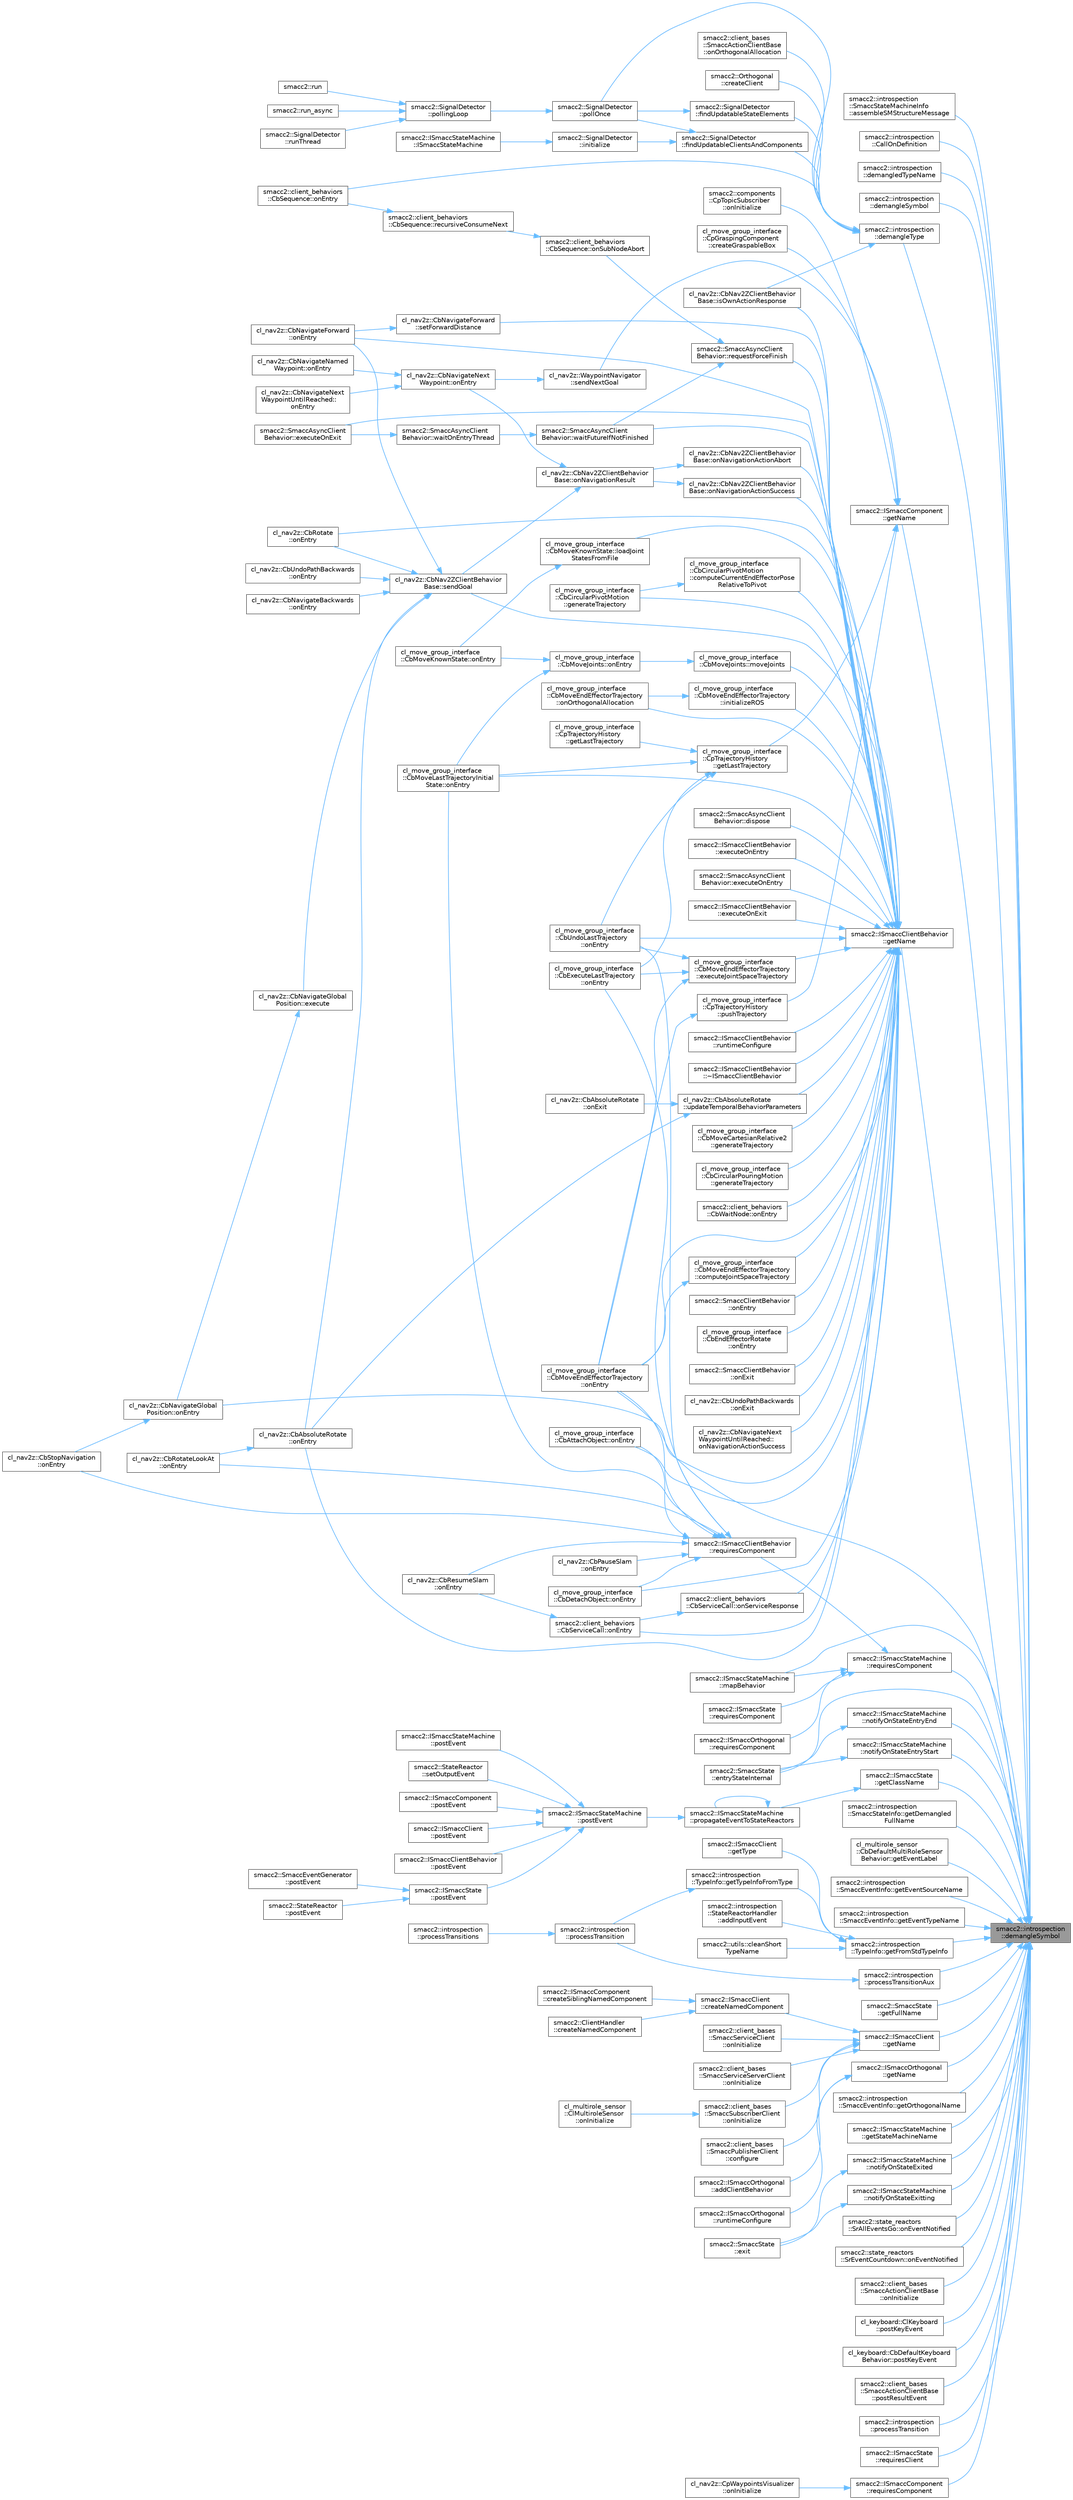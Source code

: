 digraph "smacc2::introspection::demangleSymbol"
{
 // LATEX_PDF_SIZE
  bgcolor="transparent";
  edge [fontname=Helvetica,fontsize=10,labelfontname=Helvetica,labelfontsize=10];
  node [fontname=Helvetica,fontsize=10,shape=box,height=0.2,width=0.4];
  rankdir="RL";
  Node1 [label="smacc2::introspection\l::demangleSymbol",height=0.2,width=0.4,color="gray40", fillcolor="grey60", style="filled", fontcolor="black",tooltip=" "];
  Node1 -> Node2 [dir="back",color="steelblue1",style="solid"];
  Node2 [label="smacc2::introspection\l::SmaccStateMachineInfo\l::assembleSMStructureMessage",height=0.2,width=0.4,color="grey40", fillcolor="white", style="filled",URL="$classsmacc2_1_1introspection_1_1SmaccStateMachineInfo.html#af9405e186cb828249d86c4dd64375521",tooltip=" "];
  Node1 -> Node3 [dir="back",color="steelblue1",style="solid"];
  Node3 [label="smacc2::introspection\l::CallOnDefinition",height=0.2,width=0.4,color="grey40", fillcolor="white", style="filled",URL="$namespacesmacc2_1_1introspection.html#ac60ddc673465b216171bf0fd123cb984",tooltip=" "];
  Node1 -> Node4 [dir="back",color="steelblue1",style="solid"];
  Node4 [label="smacc2::introspection\l::demangledTypeName",height=0.2,width=0.4,color="grey40", fillcolor="white", style="filled",URL="$namespacesmacc2_1_1introspection.html#ad91d35c248d6c8b934c8daeee553af8a",tooltip=" "];
  Node1 -> Node5 [dir="back",color="steelblue1",style="solid"];
  Node5 [label="smacc2::introspection\l::demangleSymbol",height=0.2,width=0.4,color="grey40", fillcolor="white", style="filled",URL="$namespacesmacc2_1_1introspection.html#af128012926f4e326233da853b75520fc",tooltip=" "];
  Node1 -> Node6 [dir="back",color="steelblue1",style="solid"];
  Node6 [label="smacc2::introspection\l::demangleType",height=0.2,width=0.4,color="grey40", fillcolor="white", style="filled",URL="$namespacesmacc2_1_1introspection.html#af0776d8076fe19b4f806405e9ab08cfe",tooltip=" "];
  Node6 -> Node7 [dir="back",color="steelblue1",style="solid"];
  Node7 [label="smacc2::Orthogonal\l::createClient",height=0.2,width=0.4,color="grey40", fillcolor="white", style="filled",URL="$classsmacc2_1_1Orthogonal.html#a73b1ab3d0a5ed0a597e8dffabcc2b8c0",tooltip=" "];
  Node6 -> Node8 [dir="back",color="steelblue1",style="solid"];
  Node8 [label="smacc2::SignalDetector\l::findUpdatableClientsAndComponents",height=0.2,width=0.4,color="grey40", fillcolor="white", style="filled",URL="$classsmacc2_1_1SignalDetector.html#af325def90b56dd82ab34d351f5a37a02",tooltip=" "];
  Node8 -> Node9 [dir="back",color="steelblue1",style="solid"];
  Node9 [label="smacc2::SignalDetector\l::initialize",height=0.2,width=0.4,color="grey40", fillcolor="white", style="filled",URL="$classsmacc2_1_1SignalDetector.html#a6035e4180f1f868d42902021eb41d9c6",tooltip=" "];
  Node9 -> Node10 [dir="back",color="steelblue1",style="solid"];
  Node10 [label="smacc2::ISmaccStateMachine\l::ISmaccStateMachine",height=0.2,width=0.4,color="grey40", fillcolor="white", style="filled",URL="$classsmacc2_1_1ISmaccStateMachine.html#a6dda8b4640554bdcc1ca9db937c53c3c",tooltip=" "];
  Node8 -> Node11 [dir="back",color="steelblue1",style="solid"];
  Node11 [label="smacc2::SignalDetector\l::pollOnce",height=0.2,width=0.4,color="grey40", fillcolor="white", style="filled",URL="$classsmacc2_1_1SignalDetector.html#af363cea3f8228eeb68b25ad21903dc74",tooltip=" "];
  Node11 -> Node12 [dir="back",color="steelblue1",style="solid"];
  Node12 [label="smacc2::SignalDetector\l::pollingLoop",height=0.2,width=0.4,color="grey40", fillcolor="white", style="filled",URL="$classsmacc2_1_1SignalDetector.html#a08d072feafb277794a16fe33a6dcc97e",tooltip=" "];
  Node12 -> Node13 [dir="back",color="steelblue1",style="solid"];
  Node13 [label="smacc2::run",height=0.2,width=0.4,color="grey40", fillcolor="white", style="filled",URL="$namespacesmacc2.html#af0cfd6b9e48613a47fd4ef89e4970ac7",tooltip=" "];
  Node12 -> Node14 [dir="back",color="steelblue1",style="solid"];
  Node14 [label="smacc2::run_async",height=0.2,width=0.4,color="grey40", fillcolor="white", style="filled",URL="$namespacesmacc2.html#a6e7c3699070d3d2289556c7b14fd82bf",tooltip=" "];
  Node12 -> Node15 [dir="back",color="steelblue1",style="solid"];
  Node15 [label="smacc2::SignalDetector\l::runThread",height=0.2,width=0.4,color="grey40", fillcolor="white", style="filled",URL="$classsmacc2_1_1SignalDetector.html#a2532abcf6a11a04270ea2951b5b3a208",tooltip=" "];
  Node6 -> Node16 [dir="back",color="steelblue1",style="solid"];
  Node16 [label="smacc2::SignalDetector\l::findUpdatableStateElements",height=0.2,width=0.4,color="grey40", fillcolor="white", style="filled",URL="$classsmacc2_1_1SignalDetector.html#af12c85d2ec8747c891f7490086d2d6a2",tooltip=" "];
  Node16 -> Node11 [dir="back",color="steelblue1",style="solid"];
  Node6 -> Node17 [dir="back",color="steelblue1",style="solid"];
  Node17 [label="cl_nav2z::CbNav2ZClientBehavior\lBase::isOwnActionResponse",height=0.2,width=0.4,color="grey40", fillcolor="white", style="filled",URL="$classcl__nav2z_1_1CbNav2ZClientBehaviorBase.html#a510f0b38a12025d2869c44d8bb06bc4b",tooltip=" "];
  Node6 -> Node18 [dir="back",color="steelblue1",style="solid"];
  Node18 [label="smacc2::client_behaviors\l::CbSequence::onEntry",height=0.2,width=0.4,color="grey40", fillcolor="white", style="filled",URL="$classsmacc2_1_1client__behaviors_1_1CbSequence.html#a10a20843aeec1423678a83b276de9937",tooltip=" "];
  Node6 -> Node19 [dir="back",color="steelblue1",style="solid"];
  Node19 [label="smacc2::client_bases\l::SmaccActionClientBase\l::onOrthogonalAllocation",height=0.2,width=0.4,color="grey40", fillcolor="white", style="filled",URL="$classsmacc2_1_1client__bases_1_1SmaccActionClientBase.html#a768d90608a6cd88e626de9daf0f14a20",tooltip=" "];
  Node6 -> Node11 [dir="back",color="steelblue1",style="solid"];
  Node1 -> Node20 [dir="back",color="steelblue1",style="solid"];
  Node20 [label="smacc2::SmaccState\l::entryStateInternal",height=0.2,width=0.4,color="grey40", fillcolor="white", style="filled",URL="$classsmacc2_1_1SmaccState.html#aeeaa708975d375657bf294a2935d5c9e",tooltip=" "];
  Node1 -> Node21 [dir="back",color="steelblue1",style="solid"];
  Node21 [label="smacc2::ISmaccState\l::getClassName",height=0.2,width=0.4,color="grey40", fillcolor="white", style="filled",URL="$classsmacc2_1_1ISmaccState.html#a5a3be081c0b0da5fd9b918bc52aba0d7",tooltip=" "];
  Node21 -> Node22 [dir="back",color="steelblue1",style="solid"];
  Node22 [label="smacc2::ISmaccStateMachine\l::propagateEventToStateReactors",height=0.2,width=0.4,color="grey40", fillcolor="white", style="filled",URL="$classsmacc2_1_1ISmaccStateMachine.html#a8273f9d1364a6e59ef5da7032d34f8da",tooltip=" "];
  Node22 -> Node23 [dir="back",color="steelblue1",style="solid"];
  Node23 [label="smacc2::ISmaccStateMachine\l::postEvent",height=0.2,width=0.4,color="grey40", fillcolor="white", style="filled",URL="$classsmacc2_1_1ISmaccStateMachine.html#aec0535bd51c1343b5465fc4d5755ae3c",tooltip=" "];
  Node23 -> Node24 [dir="back",color="steelblue1",style="solid"];
  Node24 [label="smacc2::ISmaccComponent\l::postEvent",height=0.2,width=0.4,color="grey40", fillcolor="white", style="filled",URL="$classsmacc2_1_1ISmaccComponent.html#aaaff9fc7df1f88e9736438932a5ec0e4",tooltip=" "];
  Node23 -> Node25 [dir="back",color="steelblue1",style="solid"];
  Node25 [label="smacc2::ISmaccClient\l::postEvent",height=0.2,width=0.4,color="grey40", fillcolor="white", style="filled",URL="$classsmacc2_1_1ISmaccClient.html#a69344d3bdf6a20ff76a6b66f81fab028",tooltip=" "];
  Node23 -> Node26 [dir="back",color="steelblue1",style="solid"];
  Node26 [label="smacc2::ISmaccClientBehavior\l::postEvent",height=0.2,width=0.4,color="grey40", fillcolor="white", style="filled",URL="$classsmacc2_1_1ISmaccClientBehavior.html#a400af032797d2461602187cd52590287",tooltip=" "];
  Node23 -> Node27 [dir="back",color="steelblue1",style="solid"];
  Node27 [label="smacc2::ISmaccState\l::postEvent",height=0.2,width=0.4,color="grey40", fillcolor="white", style="filled",URL="$classsmacc2_1_1ISmaccState.html#ad676e7d68ec31e1d4fa271832bdde076",tooltip=" "];
  Node27 -> Node28 [dir="back",color="steelblue1",style="solid"];
  Node28 [label="smacc2::SmaccEventGenerator\l::postEvent",height=0.2,width=0.4,color="grey40", fillcolor="white", style="filled",URL="$classsmacc2_1_1SmaccEventGenerator.html#a8383a8c6d1ccd4bfb77b3389ea6d0dab",tooltip=" "];
  Node27 -> Node29 [dir="back",color="steelblue1",style="solid"];
  Node29 [label="smacc2::StateReactor\l::postEvent",height=0.2,width=0.4,color="grey40", fillcolor="white", style="filled",URL="$classsmacc2_1_1StateReactor.html#ab4b8fe1d7d79eebffa16b4b478678625",tooltip=" "];
  Node23 -> Node30 [dir="back",color="steelblue1",style="solid"];
  Node30 [label="smacc2::ISmaccStateMachine\l::postEvent",height=0.2,width=0.4,color="grey40", fillcolor="white", style="filled",URL="$classsmacc2_1_1ISmaccStateMachine.html#a46ecff5248c013535244afae7dfacabb",tooltip=" "];
  Node23 -> Node31 [dir="back",color="steelblue1",style="solid"];
  Node31 [label="smacc2::StateReactor\l::setOutputEvent",height=0.2,width=0.4,color="grey40", fillcolor="white", style="filled",URL="$classsmacc2_1_1StateReactor.html#a5dc683e0ff3ae610d88555881d9ff5d6",tooltip=" "];
  Node22 -> Node22 [dir="back",color="steelblue1",style="solid"];
  Node1 -> Node32 [dir="back",color="steelblue1",style="solid"];
  Node32 [label="smacc2::introspection\l::SmaccStateInfo::getDemangled\lFullName",height=0.2,width=0.4,color="grey40", fillcolor="white", style="filled",URL="$classsmacc2_1_1introspection_1_1SmaccStateInfo.html#a3045f43bb4b410ae111093b7c615f7cc",tooltip=" "];
  Node1 -> Node33 [dir="back",color="steelblue1",style="solid"];
  Node33 [label="cl_multirole_sensor\l::CbDefaultMultiRoleSensor\lBehavior::getEventLabel",height=0.2,width=0.4,color="grey40", fillcolor="white", style="filled",URL="$classcl__multirole__sensor_1_1CbDefaultMultiRoleSensorBehavior.html#aced8a722660f2ecd7bad11a9dde31aa8",tooltip=" "];
  Node1 -> Node34 [dir="back",color="steelblue1",style="solid"];
  Node34 [label="smacc2::introspection\l::SmaccEventInfo::getEventSourceName",height=0.2,width=0.4,color="grey40", fillcolor="white", style="filled",URL="$structsmacc2_1_1introspection_1_1SmaccEventInfo.html#a3aa777d64c73729ff5a4a8c0a15b4b59",tooltip=" "];
  Node1 -> Node35 [dir="back",color="steelblue1",style="solid"];
  Node35 [label="smacc2::introspection\l::SmaccEventInfo::getEventTypeName",height=0.2,width=0.4,color="grey40", fillcolor="white", style="filled",URL="$structsmacc2_1_1introspection_1_1SmaccEventInfo.html#aa8e6d561b5e2a37d23b12339e1f68f56",tooltip=" "];
  Node1 -> Node36 [dir="back",color="steelblue1",style="solid"];
  Node36 [label="smacc2::introspection\l::TypeInfo::getFromStdTypeInfo",height=0.2,width=0.4,color="grey40", fillcolor="white", style="filled",URL="$classsmacc2_1_1introspection_1_1TypeInfo.html#a5d6befc2666d265b9d5056a5f0810b47",tooltip=" "];
  Node36 -> Node37 [dir="back",color="steelblue1",style="solid"];
  Node37 [label="smacc2::introspection\l::StateReactorHandler\l::addInputEvent",height=0.2,width=0.4,color="grey40", fillcolor="white", style="filled",URL="$classsmacc2_1_1introspection_1_1StateReactorHandler.html#aa796723313c624f405afd871761bfc5c",tooltip=" "];
  Node36 -> Node38 [dir="back",color="steelblue1",style="solid"];
  Node38 [label="smacc2::utils::cleanShort\lTypeName",height=0.2,width=0.4,color="grey40", fillcolor="white", style="filled",URL="$namespacesmacc2_1_1utils.html#a8e351c9e84f898c9dff598d5300f735b",tooltip=" "];
  Node36 -> Node39 [dir="back",color="steelblue1",style="solid"];
  Node39 [label="smacc2::ISmaccClient\l::getType",height=0.2,width=0.4,color="grey40", fillcolor="white", style="filled",URL="$classsmacc2_1_1ISmaccClient.html#aaf70682d4366f1a44a57a4c9955dc8b4",tooltip=" "];
  Node36 -> Node40 [dir="back",color="steelblue1",style="solid"];
  Node40 [label="smacc2::introspection\l::TypeInfo::getTypeInfoFromType",height=0.2,width=0.4,color="grey40", fillcolor="white", style="filled",URL="$classsmacc2_1_1introspection_1_1TypeInfo.html#a3374ef7a2f3e000d18ebceb8483655b9",tooltip=" "];
  Node40 -> Node41 [dir="back",color="steelblue1",style="solid"];
  Node41 [label="smacc2::introspection\l::processTransition",height=0.2,width=0.4,color="grey40", fillcolor="white", style="filled",URL="$namespacesmacc2_1_1introspection.html#a9fbfee71314a75107db28b469ff5a072",tooltip=" "];
  Node41 -> Node42 [dir="back",color="steelblue1",style="solid"];
  Node42 [label="smacc2::introspection\l::processTransitions",height=0.2,width=0.4,color="grey40", fillcolor="white", style="filled",URL="$namespacesmacc2_1_1introspection.html#a63a8a67cc0ce5c49329c448979b2d73d",tooltip=" "];
  Node1 -> Node43 [dir="back",color="steelblue1",style="solid"];
  Node43 [label="smacc2::SmaccState\l::getFullName",height=0.2,width=0.4,color="grey40", fillcolor="white", style="filled",URL="$classsmacc2_1_1SmaccState.html#a7ae024a8315955e0cdabfd690a730605",tooltip=" "];
  Node1 -> Node44 [dir="back",color="steelblue1",style="solid"];
  Node44 [label="smacc2::ISmaccComponent\l::getName",height=0.2,width=0.4,color="grey40", fillcolor="white", style="filled",URL="$classsmacc2_1_1ISmaccComponent.html#a6fea938740f0c9ffc082b2ff076c900b",tooltip=" "];
  Node44 -> Node45 [dir="back",color="steelblue1",style="solid"];
  Node45 [label="cl_move_group_interface\l::CpGraspingComponent\l::createGraspableBox",height=0.2,width=0.4,color="grey40", fillcolor="white", style="filled",URL="$classcl__move__group__interface_1_1CpGraspingComponent.html#a79d28fd919f58b176cf19163a031fff8",tooltip=" "];
  Node44 -> Node46 [dir="back",color="steelblue1",style="solid"];
  Node46 [label="cl_move_group_interface\l::CpTrajectoryHistory\l::getLastTrajectory",height=0.2,width=0.4,color="grey40", fillcolor="white", style="filled",URL="$classcl__move__group__interface_1_1CpTrajectoryHistory.html#a2d69e6f6285a96126141f9ca83df0d51",tooltip=" "];
  Node46 -> Node47 [dir="back",color="steelblue1",style="solid"];
  Node47 [label="cl_move_group_interface\l::CpTrajectoryHistory\l::getLastTrajectory",height=0.2,width=0.4,color="grey40", fillcolor="white", style="filled",URL="$classcl__move__group__interface_1_1CpTrajectoryHistory.html#a72c8de84e59829e0214bb03256dc09f4",tooltip=" "];
  Node46 -> Node48 [dir="back",color="steelblue1",style="solid"];
  Node48 [label="cl_move_group_interface\l::CbExecuteLastTrajectory\l::onEntry",height=0.2,width=0.4,color="grey40", fillcolor="white", style="filled",URL="$classcl__move__group__interface_1_1CbExecuteLastTrajectory.html#ac78713663c39635ca5ac9a749503e800",tooltip=" "];
  Node46 -> Node49 [dir="back",color="steelblue1",style="solid"];
  Node49 [label="cl_move_group_interface\l::CbMoveLastTrajectoryInitial\lState::onEntry",height=0.2,width=0.4,color="grey40", fillcolor="white", style="filled",URL="$classcl__move__group__interface_1_1CbMoveLastTrajectoryInitialState.html#ad51f4883ea1f7442875cda06c3d474c3",tooltip=" "];
  Node46 -> Node50 [dir="back",color="steelblue1",style="solid"];
  Node50 [label="cl_move_group_interface\l::CbUndoLastTrajectory\l::onEntry",height=0.2,width=0.4,color="grey40", fillcolor="white", style="filled",URL="$classcl__move__group__interface_1_1CbUndoLastTrajectory.html#a3c55fa93ff65d8eccb8cc14a420cb7b2",tooltip=" "];
  Node44 -> Node51 [dir="back",color="steelblue1",style="solid"];
  Node51 [label="smacc2::components\l::CpTopicSubscriber\l::onInitialize",height=0.2,width=0.4,color="grey40", fillcolor="white", style="filled",URL="$classsmacc2_1_1components_1_1CpTopicSubscriber.html#aa00f3313c0ac670f6c79aeae30d4c819",tooltip=" "];
  Node44 -> Node52 [dir="back",color="steelblue1",style="solid"];
  Node52 [label="cl_move_group_interface\l::CpTrajectoryHistory\l::pushTrajectory",height=0.2,width=0.4,color="grey40", fillcolor="white", style="filled",URL="$classcl__move__group__interface_1_1CpTrajectoryHistory.html#a33bc8d402d71e79dd9234ed8db31c6ee",tooltip=" "];
  Node52 -> Node53 [dir="back",color="steelblue1",style="solid"];
  Node53 [label="cl_move_group_interface\l::CbMoveEndEffectorTrajectory\l::onEntry",height=0.2,width=0.4,color="grey40", fillcolor="white", style="filled",URL="$classcl__move__group__interface_1_1CbMoveEndEffectorTrajectory.html#aaedd074fd178c6390a4a3f1ccff23ad3",tooltip=" "];
  Node44 -> Node54 [dir="back",color="steelblue1",style="solid"];
  Node54 [label="cl_nav2z::WaypointNavigator\l::sendNextGoal",height=0.2,width=0.4,color="grey40", fillcolor="white", style="filled",URL="$classcl__nav2z_1_1WaypointNavigator.html#a967c1e52fe540399727ca885340cde88",tooltip=" "];
  Node54 -> Node55 [dir="back",color="steelblue1",style="solid"];
  Node55 [label="cl_nav2z::CbNavigateNext\lWaypoint::onEntry",height=0.2,width=0.4,color="grey40", fillcolor="white", style="filled",URL="$classcl__nav2z_1_1CbNavigateNextWaypoint.html#ac546e1622eb9894228846b814e48afea",tooltip=" "];
  Node55 -> Node56 [dir="back",color="steelblue1",style="solid"];
  Node56 [label="cl_nav2z::CbNavigateNamed\lWaypoint::onEntry",height=0.2,width=0.4,color="grey40", fillcolor="white", style="filled",URL="$classcl__nav2z_1_1CbNavigateNamedWaypoint.html#a08fc01469398220c035e7c3fac4ae598",tooltip=" "];
  Node55 -> Node57 [dir="back",color="steelblue1",style="solid"];
  Node57 [label="cl_nav2z::CbNavigateNext\lWaypointUntilReached::\lonEntry",height=0.2,width=0.4,color="grey40", fillcolor="white", style="filled",URL="$classcl__nav2z_1_1CbNavigateNextWaypointUntilReached.html#a8768836e087f12cbb477aa509e28a947",tooltip=" "];
  Node1 -> Node58 [dir="back",color="steelblue1",style="solid"];
  Node58 [label="smacc2::ISmaccClient\l::getName",height=0.2,width=0.4,color="grey40", fillcolor="white", style="filled",URL="$classsmacc2_1_1ISmaccClient.html#a65007d18ff764ec7274bad625243d356",tooltip=" "];
  Node58 -> Node59 [dir="back",color="steelblue1",style="solid"];
  Node59 [label="smacc2::client_bases\l::SmaccPublisherClient\l::configure",height=0.2,width=0.4,color="grey40", fillcolor="white", style="filled",URL="$classsmacc2_1_1client__bases_1_1SmaccPublisherClient.html#aaf8c618a9d346fd158f90e3f6bfacb6f",tooltip=" "];
  Node58 -> Node60 [dir="back",color="steelblue1",style="solid"];
  Node60 [label="smacc2::ISmaccClient\l::createNamedComponent",height=0.2,width=0.4,color="grey40", fillcolor="white", style="filled",URL="$classsmacc2_1_1ISmaccClient.html#aa9ac672b487746b2a78aed507ae56ff3",tooltip=" "];
  Node60 -> Node61 [dir="back",color="steelblue1",style="solid"];
  Node61 [label="smacc2::ClientHandler\l::createNamedComponent",height=0.2,width=0.4,color="grey40", fillcolor="white", style="filled",URL="$classsmacc2_1_1ClientHandler.html#aed8e35acd86ae6a6f4d533e6576d4a15",tooltip=" "];
  Node60 -> Node62 [dir="back",color="steelblue1",style="solid"];
  Node62 [label="smacc2::ISmaccComponent\l::createSiblingNamedComponent",height=0.2,width=0.4,color="grey40", fillcolor="white", style="filled",URL="$classsmacc2_1_1ISmaccComponent.html#a662b5bc7e2198e240bd666af1ada7527",tooltip=" "];
  Node58 -> Node63 [dir="back",color="steelblue1",style="solid"];
  Node63 [label="smacc2::client_bases\l::SmaccServiceClient\l::onInitialize",height=0.2,width=0.4,color="grey40", fillcolor="white", style="filled",URL="$classsmacc2_1_1client__bases_1_1SmaccServiceClient.html#ac38bfaed46e0d094998cd7bde39bc410",tooltip=" "];
  Node58 -> Node64 [dir="back",color="steelblue1",style="solid"];
  Node64 [label="smacc2::client_bases\l::SmaccServiceServerClient\l::onInitialize",height=0.2,width=0.4,color="grey40", fillcolor="white", style="filled",URL="$classsmacc2_1_1client__bases_1_1SmaccServiceServerClient.html#afbf97a1d4210680381e95de75e6de8aa",tooltip=" "];
  Node58 -> Node65 [dir="back",color="steelblue1",style="solid"];
  Node65 [label="smacc2::client_bases\l::SmaccSubscriberClient\l::onInitialize",height=0.2,width=0.4,color="grey40", fillcolor="white", style="filled",URL="$classsmacc2_1_1client__bases_1_1SmaccSubscriberClient.html#a8a32b14001d54636965919f8280b9024",tooltip=" "];
  Node65 -> Node66 [dir="back",color="steelblue1",style="solid"];
  Node66 [label="cl_multirole_sensor\l::ClMultiroleSensor\l::onInitialize",height=0.2,width=0.4,color="grey40", fillcolor="white", style="filled",URL="$classcl__multirole__sensor_1_1ClMultiroleSensor.html#ad929536dd86df76612202a7221c72a4e",tooltip=" "];
  Node1 -> Node67 [dir="back",color="steelblue1",style="solid"];
  Node67 [label="smacc2::ISmaccClientBehavior\l::getName",height=0.2,width=0.4,color="grey40", fillcolor="white", style="filled",URL="$classsmacc2_1_1ISmaccClientBehavior.html#a3feaa9c382a7d376b7ba0017a63e294e",tooltip=" "];
  Node67 -> Node68 [dir="back",color="steelblue1",style="solid"];
  Node68 [label="cl_move_group_interface\l::CbCircularPivotMotion\l::computeCurrentEndEffectorPose\lRelativeToPivot",height=0.2,width=0.4,color="grey40", fillcolor="white", style="filled",URL="$classcl__move__group__interface_1_1CbCircularPivotMotion.html#a147d7113ed686709dc2d362e56a95ad9",tooltip=" "];
  Node68 -> Node69 [dir="back",color="steelblue1",style="solid"];
  Node69 [label="cl_move_group_interface\l::CbCircularPivotMotion\l::generateTrajectory",height=0.2,width=0.4,color="grey40", fillcolor="white", style="filled",URL="$classcl__move__group__interface_1_1CbCircularPivotMotion.html#a8d019ec6b9b26a2af0740b915d441a40",tooltip=" "];
  Node67 -> Node70 [dir="back",color="steelblue1",style="solid"];
  Node70 [label="cl_move_group_interface\l::CbMoveEndEffectorTrajectory\l::computeJointSpaceTrajectory",height=0.2,width=0.4,color="grey40", fillcolor="white", style="filled",URL="$classcl__move__group__interface_1_1CbMoveEndEffectorTrajectory.html#a055e5496616a4290dedc221eadf7b765",tooltip=" "];
  Node70 -> Node53 [dir="back",color="steelblue1",style="solid"];
  Node67 -> Node71 [dir="back",color="steelblue1",style="solid"];
  Node71 [label="smacc2::SmaccAsyncClient\lBehavior::dispose",height=0.2,width=0.4,color="grey40", fillcolor="white", style="filled",URL="$classsmacc2_1_1SmaccAsyncClientBehavior.html#a47bfbd4f801b61e43cd16d42eace3461",tooltip=" "];
  Node67 -> Node72 [dir="back",color="steelblue1",style="solid"];
  Node72 [label="cl_move_group_interface\l::CbMoveEndEffectorTrajectory\l::executeJointSpaceTrajectory",height=0.2,width=0.4,color="grey40", fillcolor="white", style="filled",URL="$classcl__move__group__interface_1_1CbMoveEndEffectorTrajectory.html#af3fdebf965562ae42df2030855797568",tooltip=" "];
  Node72 -> Node48 [dir="back",color="steelblue1",style="solid"];
  Node72 -> Node53 [dir="back",color="steelblue1",style="solid"];
  Node72 -> Node50 [dir="back",color="steelblue1",style="solid"];
  Node67 -> Node73 [dir="back",color="steelblue1",style="solid"];
  Node73 [label="smacc2::ISmaccClientBehavior\l::executeOnEntry",height=0.2,width=0.4,color="grey40", fillcolor="white", style="filled",URL="$classsmacc2_1_1ISmaccClientBehavior.html#a6023043addf5703480ffbec2d68151fc",tooltip=" "];
  Node67 -> Node74 [dir="back",color="steelblue1",style="solid"];
  Node74 [label="smacc2::SmaccAsyncClient\lBehavior::executeOnEntry",height=0.2,width=0.4,color="grey40", fillcolor="white", style="filled",URL="$classsmacc2_1_1SmaccAsyncClientBehavior.html#a2b6eb9adadced6735dc75e532a294376",tooltip=" "];
  Node67 -> Node75 [dir="back",color="steelblue1",style="solid"];
  Node75 [label="smacc2::ISmaccClientBehavior\l::executeOnExit",height=0.2,width=0.4,color="grey40", fillcolor="white", style="filled",URL="$classsmacc2_1_1ISmaccClientBehavior.html#a71f2dbb38777256565395baa92ba796b",tooltip=" "];
  Node67 -> Node76 [dir="back",color="steelblue1",style="solid"];
  Node76 [label="smacc2::SmaccAsyncClient\lBehavior::executeOnExit",height=0.2,width=0.4,color="grey40", fillcolor="white", style="filled",URL="$classsmacc2_1_1SmaccAsyncClientBehavior.html#ac6b465d4b59eb2bbb00d83a4bbd98881",tooltip=" "];
  Node67 -> Node69 [dir="back",color="steelblue1",style="solid"];
  Node67 -> Node77 [dir="back",color="steelblue1",style="solid"];
  Node77 [label="cl_move_group_interface\l::CbMoveCartesianRelative2\l::generateTrajectory",height=0.2,width=0.4,color="grey40", fillcolor="white", style="filled",URL="$classcl__move__group__interface_1_1CbMoveCartesianRelative2.html#a6a7be34d35865a627bfc3656c4053dba",tooltip=" "];
  Node67 -> Node78 [dir="back",color="steelblue1",style="solid"];
  Node78 [label="cl_move_group_interface\l::CbCircularPouringMotion\l::generateTrajectory",height=0.2,width=0.4,color="grey40", fillcolor="white", style="filled",URL="$classcl__move__group__interface_1_1CbCircularPouringMotion.html#a9150bb3731082aad3af2d7d6e067a344",tooltip=" "];
  Node67 -> Node79 [dir="back",color="steelblue1",style="solid"];
  Node79 [label="cl_move_group_interface\l::CbMoveEndEffectorTrajectory\l::initializeROS",height=0.2,width=0.4,color="grey40", fillcolor="white", style="filled",URL="$classcl__move__group__interface_1_1CbMoveEndEffectorTrajectory.html#afcee8f3853a5cef8806137a304c8a14b",tooltip=" "];
  Node79 -> Node80 [dir="back",color="steelblue1",style="solid"];
  Node80 [label="cl_move_group_interface\l::CbMoveEndEffectorTrajectory\l::onOrthogonalAllocation",height=0.2,width=0.4,color="grey40", fillcolor="white", style="filled",URL="$classcl__move__group__interface_1_1CbMoveEndEffectorTrajectory.html#aae4797fba54cb3bf371cc67d26a82186",tooltip=" "];
  Node67 -> Node17 [dir="back",color="steelblue1",style="solid"];
  Node67 -> Node81 [dir="back",color="steelblue1",style="solid"];
  Node81 [label="cl_move_group_interface\l::CbMoveKnownState::loadJoint\lStatesFromFile",height=0.2,width=0.4,color="grey40", fillcolor="white", style="filled",URL="$classcl__move__group__interface_1_1CbMoveKnownState.html#a3998d6e04560c6c4f36a3cb6f6a86780",tooltip=" "];
  Node81 -> Node82 [dir="back",color="steelblue1",style="solid"];
  Node82 [label="cl_move_group_interface\l::CbMoveKnownState::onEntry",height=0.2,width=0.4,color="grey40", fillcolor="white", style="filled",URL="$classcl__move__group__interface_1_1CbMoveKnownState.html#aa9853ccca0b0e872498683e4b2f88870",tooltip=" "];
  Node67 -> Node83 [dir="back",color="steelblue1",style="solid"];
  Node83 [label="cl_move_group_interface\l::CbMoveJoints::moveJoints",height=0.2,width=0.4,color="grey40", fillcolor="white", style="filled",URL="$classcl__move__group__interface_1_1CbMoveJoints.html#ad91d243eb8a818e240d85e5a7fdea68d",tooltip=" "];
  Node83 -> Node84 [dir="back",color="steelblue1",style="solid"];
  Node84 [label="cl_move_group_interface\l::CbMoveJoints::onEntry",height=0.2,width=0.4,color="grey40", fillcolor="white", style="filled",URL="$classcl__move__group__interface_1_1CbMoveJoints.html#a23e4181af695aed9fa6bb4ae3f17fd76",tooltip=" "];
  Node84 -> Node82 [dir="back",color="steelblue1",style="solid"];
  Node84 -> Node49 [dir="back",color="steelblue1",style="solid"];
  Node67 -> Node85 [dir="back",color="steelblue1",style="solid"];
  Node85 [label="smacc2::client_behaviors\l::CbServiceCall::onEntry",height=0.2,width=0.4,color="grey40", fillcolor="white", style="filled",URL="$classsmacc2_1_1client__behaviors_1_1CbServiceCall.html#a6049c06953bb8f27da6091e46326c216",tooltip=" "];
  Node85 -> Node86 [dir="back",color="steelblue1",style="solid"];
  Node86 [label="cl_nav2z::CbResumeSlam\l::onEntry",height=0.2,width=0.4,color="grey40", fillcolor="white", style="filled",URL="$classcl__nav2z_1_1CbResumeSlam.html#a12e6681b8c02ca2334a7c2859dd3c4b5",tooltip=" "];
  Node67 -> Node87 [dir="back",color="steelblue1",style="solid"];
  Node87 [label="smacc2::client_behaviors\l::CbWaitNode::onEntry",height=0.2,width=0.4,color="grey40", fillcolor="white", style="filled",URL="$classsmacc2_1_1client__behaviors_1_1CbWaitNode.html#a633991b94c29d53c4654212b3ab6d908",tooltip=" "];
  Node67 -> Node88 [dir="back",color="steelblue1",style="solid"];
  Node88 [label="smacc2::SmaccClientBehavior\l::onEntry",height=0.2,width=0.4,color="grey40", fillcolor="white", style="filled",URL="$classsmacc2_1_1SmaccClientBehavior.html#a76709bc1e6d20d817b4ee734922d012d",tooltip=" "];
  Node67 -> Node89 [dir="back",color="steelblue1",style="solid"];
  Node89 [label="cl_move_group_interface\l::CbAttachObject::onEntry",height=0.2,width=0.4,color="grey40", fillcolor="white", style="filled",URL="$classcl__move__group__interface_1_1CbAttachObject.html#a05cd996ea25ee1b2ae74541a5ec56e98",tooltip=" "];
  Node67 -> Node90 [dir="back",color="steelblue1",style="solid"];
  Node90 [label="cl_move_group_interface\l::CbDetachObject::onEntry",height=0.2,width=0.4,color="grey40", fillcolor="white", style="filled",URL="$classcl__move__group__interface_1_1CbDetachObject.html#a04af88f1d9b64c43eb2620ac5bd62c35",tooltip=" "];
  Node67 -> Node91 [dir="back",color="steelblue1",style="solid"];
  Node91 [label="cl_move_group_interface\l::CbEndEffectorRotate\l::onEntry",height=0.2,width=0.4,color="grey40", fillcolor="white", style="filled",URL="$classcl__move__group__interface_1_1CbEndEffectorRotate.html#a3e60bfba48906696587d66af89f7ee2b",tooltip=" "];
  Node67 -> Node53 [dir="back",color="steelblue1",style="solid"];
  Node67 -> Node49 [dir="back",color="steelblue1",style="solid"];
  Node67 -> Node50 [dir="back",color="steelblue1",style="solid"];
  Node67 -> Node92 [dir="back",color="steelblue1",style="solid"];
  Node92 [label="cl_nav2z::CbAbsoluteRotate\l::onEntry",height=0.2,width=0.4,color="grey40", fillcolor="white", style="filled",URL="$classcl__nav2z_1_1CbAbsoluteRotate.html#a7a0d844c774290aa785c14a3e7d87f05",tooltip=" "];
  Node92 -> Node93 [dir="back",color="steelblue1",style="solid"];
  Node93 [label="cl_nav2z::CbRotateLookAt\l::onEntry",height=0.2,width=0.4,color="grey40", fillcolor="white", style="filled",URL="$classcl__nav2z_1_1CbRotateLookAt.html#a415f89642f17e9111647d2318ed9b053",tooltip=" "];
  Node67 -> Node94 [dir="back",color="steelblue1",style="solid"];
  Node94 [label="cl_nav2z::CbNavigateForward\l::onEntry",height=0.2,width=0.4,color="grey40", fillcolor="white", style="filled",URL="$classcl__nav2z_1_1CbNavigateForward.html#ae56089851b4128ca0adeeb3c885770cf",tooltip=" "];
  Node67 -> Node95 [dir="back",color="steelblue1",style="solid"];
  Node95 [label="cl_nav2z::CbNavigateGlobal\lPosition::onEntry",height=0.2,width=0.4,color="grey40", fillcolor="white", style="filled",URL="$classcl__nav2z_1_1CbNavigateGlobalPosition.html#a4d66c40d65ba439921e9b6fce8709ae3",tooltip=" "];
  Node95 -> Node96 [dir="back",color="steelblue1",style="solid"];
  Node96 [label="cl_nav2z::CbStopNavigation\l::onEntry",height=0.2,width=0.4,color="grey40", fillcolor="white", style="filled",URL="$classcl__nav2z_1_1CbStopNavigation.html#a7928708eb42b3ab14df5f280a5c86b1a",tooltip=" "];
  Node67 -> Node97 [dir="back",color="steelblue1",style="solid"];
  Node97 [label="cl_nav2z::CbRotate\l::onEntry",height=0.2,width=0.4,color="grey40", fillcolor="white", style="filled",URL="$classcl__nav2z_1_1CbRotate.html#a73303c69ad571c99128374b7b9627154",tooltip=" "];
  Node67 -> Node98 [dir="back",color="steelblue1",style="solid"];
  Node98 [label="smacc2::SmaccClientBehavior\l::onExit",height=0.2,width=0.4,color="grey40", fillcolor="white", style="filled",URL="$classsmacc2_1_1SmaccClientBehavior.html#ac3af41d6d490e3dec661d3b446c073cd",tooltip=" "];
  Node67 -> Node99 [dir="back",color="steelblue1",style="solid"];
  Node99 [label="cl_nav2z::CbUndoPathBackwards\l::onExit",height=0.2,width=0.4,color="grey40", fillcolor="white", style="filled",URL="$classcl__nav2z_1_1CbUndoPathBackwards.html#ac6effc89cd93afe1775d94d328b853ee",tooltip=" "];
  Node67 -> Node100 [dir="back",color="steelblue1",style="solid"];
  Node100 [label="cl_nav2z::CbNav2ZClientBehavior\lBase::onNavigationActionAbort",height=0.2,width=0.4,color="grey40", fillcolor="white", style="filled",URL="$classcl__nav2z_1_1CbNav2ZClientBehaviorBase.html#ac1509a1f84bdf6f4a0d62dbde6a8c12f",tooltip=" "];
  Node100 -> Node101 [dir="back",color="steelblue1",style="solid"];
  Node101 [label="cl_nav2z::CbNav2ZClientBehavior\lBase::onNavigationResult",height=0.2,width=0.4,color="grey40", fillcolor="white", style="filled",URL="$classcl__nav2z_1_1CbNav2ZClientBehaviorBase.html#a27843e175cfac316a613a0a342c7e450",tooltip=" "];
  Node101 -> Node55 [dir="back",color="steelblue1",style="solid"];
  Node101 -> Node102 [dir="back",color="steelblue1",style="solid"];
  Node102 [label="cl_nav2z::CbNav2ZClientBehavior\lBase::sendGoal",height=0.2,width=0.4,color="grey40", fillcolor="white", style="filled",URL="$classcl__nav2z_1_1CbNav2ZClientBehaviorBase.html#a1b4b0601a185ffc77453c1a5b35d21e0",tooltip=" "];
  Node102 -> Node103 [dir="back",color="steelblue1",style="solid"];
  Node103 [label="cl_nav2z::CbNavigateGlobal\lPosition::execute",height=0.2,width=0.4,color="grey40", fillcolor="white", style="filled",URL="$classcl__nav2z_1_1CbNavigateGlobalPosition.html#acc4b46d05935ce9f6afd3abc583d15d1",tooltip=" "];
  Node103 -> Node95 [dir="back",color="steelblue1",style="solid"];
  Node102 -> Node92 [dir="back",color="steelblue1",style="solid"];
  Node102 -> Node104 [dir="back",color="steelblue1",style="solid"];
  Node104 [label="cl_nav2z::CbNavigateBackwards\l::onEntry",height=0.2,width=0.4,color="grey40", fillcolor="white", style="filled",URL="$classcl__nav2z_1_1CbNavigateBackwards.html#acef8d8088ab7c70d8cbdcbecbaae8f80",tooltip=" "];
  Node102 -> Node94 [dir="back",color="steelblue1",style="solid"];
  Node102 -> Node97 [dir="back",color="steelblue1",style="solid"];
  Node102 -> Node105 [dir="back",color="steelblue1",style="solid"];
  Node105 [label="cl_nav2z::CbUndoPathBackwards\l::onEntry",height=0.2,width=0.4,color="grey40", fillcolor="white", style="filled",URL="$classcl__nav2z_1_1CbUndoPathBackwards.html#a91ca11650da3d18f9815794613f95644",tooltip=" "];
  Node67 -> Node106 [dir="back",color="steelblue1",style="solid"];
  Node106 [label="cl_nav2z::CbNav2ZClientBehavior\lBase::onNavigationActionSuccess",height=0.2,width=0.4,color="grey40", fillcolor="white", style="filled",URL="$classcl__nav2z_1_1CbNav2ZClientBehaviorBase.html#ab56a07ee9a373cb628f02bc90a658260",tooltip=" "];
  Node106 -> Node101 [dir="back",color="steelblue1",style="solid"];
  Node67 -> Node107 [dir="back",color="steelblue1",style="solid"];
  Node107 [label="cl_nav2z::CbNavigateNext\lWaypointUntilReached::\lonNavigationActionSuccess",height=0.2,width=0.4,color="grey40", fillcolor="white", style="filled",URL="$classcl__nav2z_1_1CbNavigateNextWaypointUntilReached.html#a2f87fc1116b5c92b56ca1abcd812b861",tooltip=" "];
  Node67 -> Node80 [dir="back",color="steelblue1",style="solid"];
  Node67 -> Node108 [dir="back",color="steelblue1",style="solid"];
  Node108 [label="smacc2::client_behaviors\l::CbServiceCall::onServiceResponse",height=0.2,width=0.4,color="grey40", fillcolor="white", style="filled",URL="$classsmacc2_1_1client__behaviors_1_1CbServiceCall.html#ad8c4ddfa92c700cbdfba3fd169918078",tooltip=" "];
  Node108 -> Node85 [dir="back",color="steelblue1",style="solid"];
  Node67 -> Node109 [dir="back",color="steelblue1",style="solid"];
  Node109 [label="smacc2::SmaccAsyncClient\lBehavior::requestForceFinish",height=0.2,width=0.4,color="grey40", fillcolor="white", style="filled",URL="$classsmacc2_1_1SmaccAsyncClientBehavior.html#abc3c38acbfdaaacae312c2f1ea5fc0c0",tooltip=" "];
  Node109 -> Node110 [dir="back",color="steelblue1",style="solid"];
  Node110 [label="smacc2::client_behaviors\l::CbSequence::onSubNodeAbort",height=0.2,width=0.4,color="grey40", fillcolor="white", style="filled",URL="$classsmacc2_1_1client__behaviors_1_1CbSequence.html#aaedd8949d2b735ab33736cd7cd50e3d1",tooltip=" "];
  Node110 -> Node111 [dir="back",color="steelblue1",style="solid"];
  Node111 [label="smacc2::client_behaviors\l::CbSequence::recursiveConsumeNext",height=0.2,width=0.4,color="grey40", fillcolor="white", style="filled",URL="$classsmacc2_1_1client__behaviors_1_1CbSequence.html#a12134dc5895463a357084e4d02307e34",tooltip=" "];
  Node111 -> Node18 [dir="back",color="steelblue1",style="solid"];
  Node109 -> Node112 [dir="back",color="steelblue1",style="solid"];
  Node112 [label="smacc2::SmaccAsyncClient\lBehavior::waitFutureIfNotFinished",height=0.2,width=0.4,color="grey40", fillcolor="white", style="filled",URL="$classsmacc2_1_1SmaccAsyncClientBehavior.html#a7dc88f16678fb9ca0c05c0df40239826",tooltip=" "];
  Node112 -> Node113 [dir="back",color="steelblue1",style="solid"];
  Node113 [label="smacc2::SmaccAsyncClient\lBehavior::waitOnEntryThread",height=0.2,width=0.4,color="grey40", fillcolor="white", style="filled",URL="$classsmacc2_1_1SmaccAsyncClientBehavior.html#af104edcfa226d8aa2294bb9c82768b78",tooltip=" "];
  Node113 -> Node76 [dir="back",color="steelblue1",style="solid"];
  Node67 -> Node114 [dir="back",color="steelblue1",style="solid"];
  Node114 [label="smacc2::ISmaccClientBehavior\l::runtimeConfigure",height=0.2,width=0.4,color="grey40", fillcolor="white", style="filled",URL="$classsmacc2_1_1ISmaccClientBehavior.html#acd2a5c4ae1da00de4cc4e0f26fb6b094",tooltip=" "];
  Node67 -> Node102 [dir="back",color="steelblue1",style="solid"];
  Node67 -> Node115 [dir="back",color="steelblue1",style="solid"];
  Node115 [label="cl_nav2z::CbNavigateForward\l::setForwardDistance",height=0.2,width=0.4,color="grey40", fillcolor="white", style="filled",URL="$classcl__nav2z_1_1CbNavigateForward.html#a7f563b8647170bff6d9542ad90b3a954",tooltip=" "];
  Node115 -> Node94 [dir="back",color="steelblue1",style="solid"];
  Node67 -> Node116 [dir="back",color="steelblue1",style="solid"];
  Node116 [label="cl_nav2z::CbAbsoluteRotate\l::updateTemporalBehaviorParameters",height=0.2,width=0.4,color="grey40", fillcolor="white", style="filled",URL="$classcl__nav2z_1_1CbAbsoluteRotate.html#a9410b279fa1b5d2dc02a413166e8fe72",tooltip=" "];
  Node116 -> Node92 [dir="back",color="steelblue1",style="solid"];
  Node116 -> Node117 [dir="back",color="steelblue1",style="solid"];
  Node117 [label="cl_nav2z::CbAbsoluteRotate\l::onExit",height=0.2,width=0.4,color="grey40", fillcolor="white", style="filled",URL="$classcl__nav2z_1_1CbAbsoluteRotate.html#a928d128f34561942f64e951a7d8d4b1f",tooltip=" "];
  Node67 -> Node112 [dir="back",color="steelblue1",style="solid"];
  Node67 -> Node118 [dir="back",color="steelblue1",style="solid"];
  Node118 [label="smacc2::ISmaccClientBehavior\l::~ISmaccClientBehavior",height=0.2,width=0.4,color="grey40", fillcolor="white", style="filled",URL="$classsmacc2_1_1ISmaccClientBehavior.html#a7390b4bacd6d442a1e5ebb35cc64aeb9",tooltip=" "];
  Node1 -> Node119 [dir="back",color="steelblue1",style="solid"];
  Node119 [label="smacc2::ISmaccOrthogonal\l::getName",height=0.2,width=0.4,color="grey40", fillcolor="white", style="filled",URL="$classsmacc2_1_1ISmaccOrthogonal.html#aec68cffcf6d837d455da3e6a7255591b",tooltip=" "];
  Node119 -> Node120 [dir="back",color="steelblue1",style="solid"];
  Node120 [label="smacc2::ISmaccOrthogonal\l::addClientBehavior",height=0.2,width=0.4,color="grey40", fillcolor="white", style="filled",URL="$classsmacc2_1_1ISmaccOrthogonal.html#ac0e6a9ac002395e3b405548ecae50620",tooltip=" "];
  Node119 -> Node121 [dir="back",color="steelblue1",style="solid"];
  Node121 [label="smacc2::ISmaccOrthogonal\l::runtimeConfigure",height=0.2,width=0.4,color="grey40", fillcolor="white", style="filled",URL="$classsmacc2_1_1ISmaccOrthogonal.html#af160ffae149650b2be93b8e7625f0c39",tooltip=" "];
  Node1 -> Node122 [dir="back",color="steelblue1",style="solid"];
  Node122 [label="smacc2::introspection\l::SmaccEventInfo::getOrthogonalName",height=0.2,width=0.4,color="grey40", fillcolor="white", style="filled",URL="$structsmacc2_1_1introspection_1_1SmaccEventInfo.html#a4d2abd21e1105e0dcfd7b4115d72ab3d",tooltip=" "];
  Node1 -> Node123 [dir="back",color="steelblue1",style="solid"];
  Node123 [label="smacc2::ISmaccStateMachine\l::getStateMachineName",height=0.2,width=0.4,color="grey40", fillcolor="white", style="filled",URL="$classsmacc2_1_1ISmaccStateMachine.html#a15b0cdb2d9a594b18cb7ef8afde0f2b8",tooltip=" "];
  Node1 -> Node124 [dir="back",color="steelblue1",style="solid"];
  Node124 [label="smacc2::ISmaccStateMachine\l::mapBehavior",height=0.2,width=0.4,color="grey40", fillcolor="white", style="filled",URL="$classsmacc2_1_1ISmaccStateMachine.html#a68fe2295cd4cea26ef02e989c469010a",tooltip=" "];
  Node1 -> Node125 [dir="back",color="steelblue1",style="solid"];
  Node125 [label="smacc2::ISmaccStateMachine\l::notifyOnStateEntryEnd",height=0.2,width=0.4,color="grey40", fillcolor="white", style="filled",URL="$classsmacc2_1_1ISmaccStateMachine.html#a80d1d07569569bddd2f8fab8d5f82e58",tooltip=" "];
  Node125 -> Node20 [dir="back",color="steelblue1",style="solid"];
  Node1 -> Node126 [dir="back",color="steelblue1",style="solid"];
  Node126 [label="smacc2::ISmaccStateMachine\l::notifyOnStateEntryStart",height=0.2,width=0.4,color="grey40", fillcolor="white", style="filled",URL="$classsmacc2_1_1ISmaccStateMachine.html#afcf1bd46804d7e1b0784067b0f8339dd",tooltip=" "];
  Node126 -> Node20 [dir="back",color="steelblue1",style="solid"];
  Node1 -> Node127 [dir="back",color="steelblue1",style="solid"];
  Node127 [label="smacc2::ISmaccStateMachine\l::notifyOnStateExited",height=0.2,width=0.4,color="grey40", fillcolor="white", style="filled",URL="$classsmacc2_1_1ISmaccStateMachine.html#a73ee6bc299f74724ad5c734b55e544c5",tooltip=" "];
  Node127 -> Node128 [dir="back",color="steelblue1",style="solid"];
  Node128 [label="smacc2::SmaccState\l::exit",height=0.2,width=0.4,color="grey40", fillcolor="white", style="filled",URL="$classsmacc2_1_1SmaccState.html#a0af186fa1ef8434232d4f4838c889aa9",tooltip=" "];
  Node1 -> Node129 [dir="back",color="steelblue1",style="solid"];
  Node129 [label="smacc2::ISmaccStateMachine\l::notifyOnStateExitting",height=0.2,width=0.4,color="grey40", fillcolor="white", style="filled",URL="$classsmacc2_1_1ISmaccStateMachine.html#a380ecb6f3767060cbc4447e6c814d917",tooltip=" "];
  Node129 -> Node128 [dir="back",color="steelblue1",style="solid"];
  Node1 -> Node53 [dir="back",color="steelblue1",style="solid"];
  Node1 -> Node130 [dir="back",color="steelblue1",style="solid"];
  Node130 [label="smacc2::state_reactors\l::SrAllEventsGo::onEventNotified",height=0.2,width=0.4,color="grey40", fillcolor="white", style="filled",URL="$classsmacc2_1_1state__reactors_1_1SrAllEventsGo.html#acdaa0a4aac33ff605d4153df7ce71964",tooltip=" "];
  Node1 -> Node131 [dir="back",color="steelblue1",style="solid"];
  Node131 [label="smacc2::state_reactors\l::SrEventCountdown::onEventNotified",height=0.2,width=0.4,color="grey40", fillcolor="white", style="filled",URL="$classsmacc2_1_1state__reactors_1_1SrEventCountdown.html#a74660a7756e33b09669d6d4f3ba61406",tooltip=" "];
  Node1 -> Node132 [dir="back",color="steelblue1",style="solid"];
  Node132 [label="smacc2::client_bases\l::SmaccActionClientBase\l::onInitialize",height=0.2,width=0.4,color="grey40", fillcolor="white", style="filled",URL="$classsmacc2_1_1client__bases_1_1SmaccActionClientBase.html#a7d5612390f8ef836d153fc43a980bc05",tooltip=" "];
  Node1 -> Node133 [dir="back",color="steelblue1",style="solid"];
  Node133 [label="cl_keyboard::ClKeyboard\l::postKeyEvent",height=0.2,width=0.4,color="grey40", fillcolor="white", style="filled",URL="$classcl__keyboard_1_1ClKeyboard.html#ac1311ce9a6a64e590df2e1b088f0e733",tooltip=" "];
  Node1 -> Node134 [dir="back",color="steelblue1",style="solid"];
  Node134 [label="cl_keyboard::CbDefaultKeyboard\lBehavior::postKeyEvent",height=0.2,width=0.4,color="grey40", fillcolor="white", style="filled",URL="$classcl__keyboard_1_1CbDefaultKeyboardBehavior.html#afe6105db2d58fee99754cb4a47835988",tooltip=" "];
  Node1 -> Node135 [dir="back",color="steelblue1",style="solid"];
  Node135 [label="smacc2::client_bases\l::SmaccActionClientBase\l::postResultEvent",height=0.2,width=0.4,color="grey40", fillcolor="white", style="filled",URL="$classsmacc2_1_1client__bases_1_1SmaccActionClientBase.html#ae2ad7fdec791d8733ab06392134ede20",tooltip=" "];
  Node1 -> Node136 [dir="back",color="steelblue1",style="solid"];
  Node136 [label="smacc2::introspection\l::processTransition",height=0.2,width=0.4,color="grey40", fillcolor="white", style="filled",URL="$namespacesmacc2_1_1introspection.html#a43153dc35dc9423016aa5f01d7eb79e7",tooltip=" "];
  Node1 -> Node137 [dir="back",color="steelblue1",style="solid"];
  Node137 [label="smacc2::introspection\l::processTransitionAux",height=0.2,width=0.4,color="grey40", fillcolor="white", style="filled",URL="$namespacesmacc2_1_1introspection.html#ac5c809a4389a903e08c560a3474e4908",tooltip=" "];
  Node137 -> Node41 [dir="back",color="steelblue1",style="solid"];
  Node1 -> Node138 [dir="back",color="steelblue1",style="solid"];
  Node138 [label="smacc2::ISmaccState\l::requiresClient",height=0.2,width=0.4,color="grey40", fillcolor="white", style="filled",URL="$classsmacc2_1_1ISmaccState.html#a62def2d8c4c1f489bbfc76735e0a6ec3",tooltip=" "];
  Node1 -> Node139 [dir="back",color="steelblue1",style="solid"];
  Node139 [label="smacc2::ISmaccStateMachine\l::requiresComponent",height=0.2,width=0.4,color="grey40", fillcolor="white", style="filled",URL="$classsmacc2_1_1ISmaccStateMachine.html#ab7903e2cdba2477f131b7f86b582382e",tooltip=" "];
  Node139 -> Node124 [dir="back",color="steelblue1",style="solid"];
  Node139 -> Node140 [dir="back",color="steelblue1",style="solid"];
  Node140 [label="smacc2::ISmaccOrthogonal\l::requiresComponent",height=0.2,width=0.4,color="grey40", fillcolor="white", style="filled",URL="$classsmacc2_1_1ISmaccOrthogonal.html#ab311d0a98b4f77a42b6eb691e98d496a",tooltip=" "];
  Node139 -> Node141 [dir="back",color="steelblue1",style="solid"];
  Node141 [label="smacc2::ISmaccState\l::requiresComponent",height=0.2,width=0.4,color="grey40", fillcolor="white", style="filled",URL="$classsmacc2_1_1ISmaccState.html#aab60348d9d18890d0a90a09cd7475659",tooltip=" "];
  Node139 -> Node142 [dir="back",color="steelblue1",style="solid"];
  Node142 [label="smacc2::ISmaccClientBehavior\l::requiresComponent",height=0.2,width=0.4,color="grey40", fillcolor="white", style="filled",URL="$classsmacc2_1_1ISmaccClientBehavior.html#ae07cf749254cca233e15dc6f991aec12",tooltip=" "];
  Node142 -> Node89 [dir="back",color="steelblue1",style="solid"];
  Node142 -> Node90 [dir="back",color="steelblue1",style="solid"];
  Node142 -> Node48 [dir="back",color="steelblue1",style="solid"];
  Node142 -> Node53 [dir="back",color="steelblue1",style="solid"];
  Node142 -> Node49 [dir="back",color="steelblue1",style="solid"];
  Node142 -> Node50 [dir="back",color="steelblue1",style="solid"];
  Node142 -> Node143 [dir="back",color="steelblue1",style="solid"];
  Node143 [label="cl_nav2z::CbPauseSlam\l::onEntry",height=0.2,width=0.4,color="grey40", fillcolor="white", style="filled",URL="$classcl__nav2z_1_1CbPauseSlam.html#a71e51fae6cced9d07050abeaa5939c04",tooltip=" "];
  Node142 -> Node86 [dir="back",color="steelblue1",style="solid"];
  Node142 -> Node93 [dir="back",color="steelblue1",style="solid"];
  Node142 -> Node96 [dir="back",color="steelblue1",style="solid"];
  Node1 -> Node144 [dir="back",color="steelblue1",style="solid"];
  Node144 [label="smacc2::ISmaccComponent\l::requiresComponent",height=0.2,width=0.4,color="grey40", fillcolor="white", style="filled",URL="$classsmacc2_1_1ISmaccComponent.html#a283d663a9c5fc050694aaa6b99d52aa8",tooltip=" "];
  Node144 -> Node145 [dir="back",color="steelblue1",style="solid"];
  Node145 [label="cl_nav2z::CpWaypointsVisualizer\l::onInitialize",height=0.2,width=0.4,color="grey40", fillcolor="white", style="filled",URL="$classcl__nav2z_1_1CpWaypointsVisualizer.html#a8af2db006663eb93a39f5346ad7c9af9",tooltip=" "];
}
